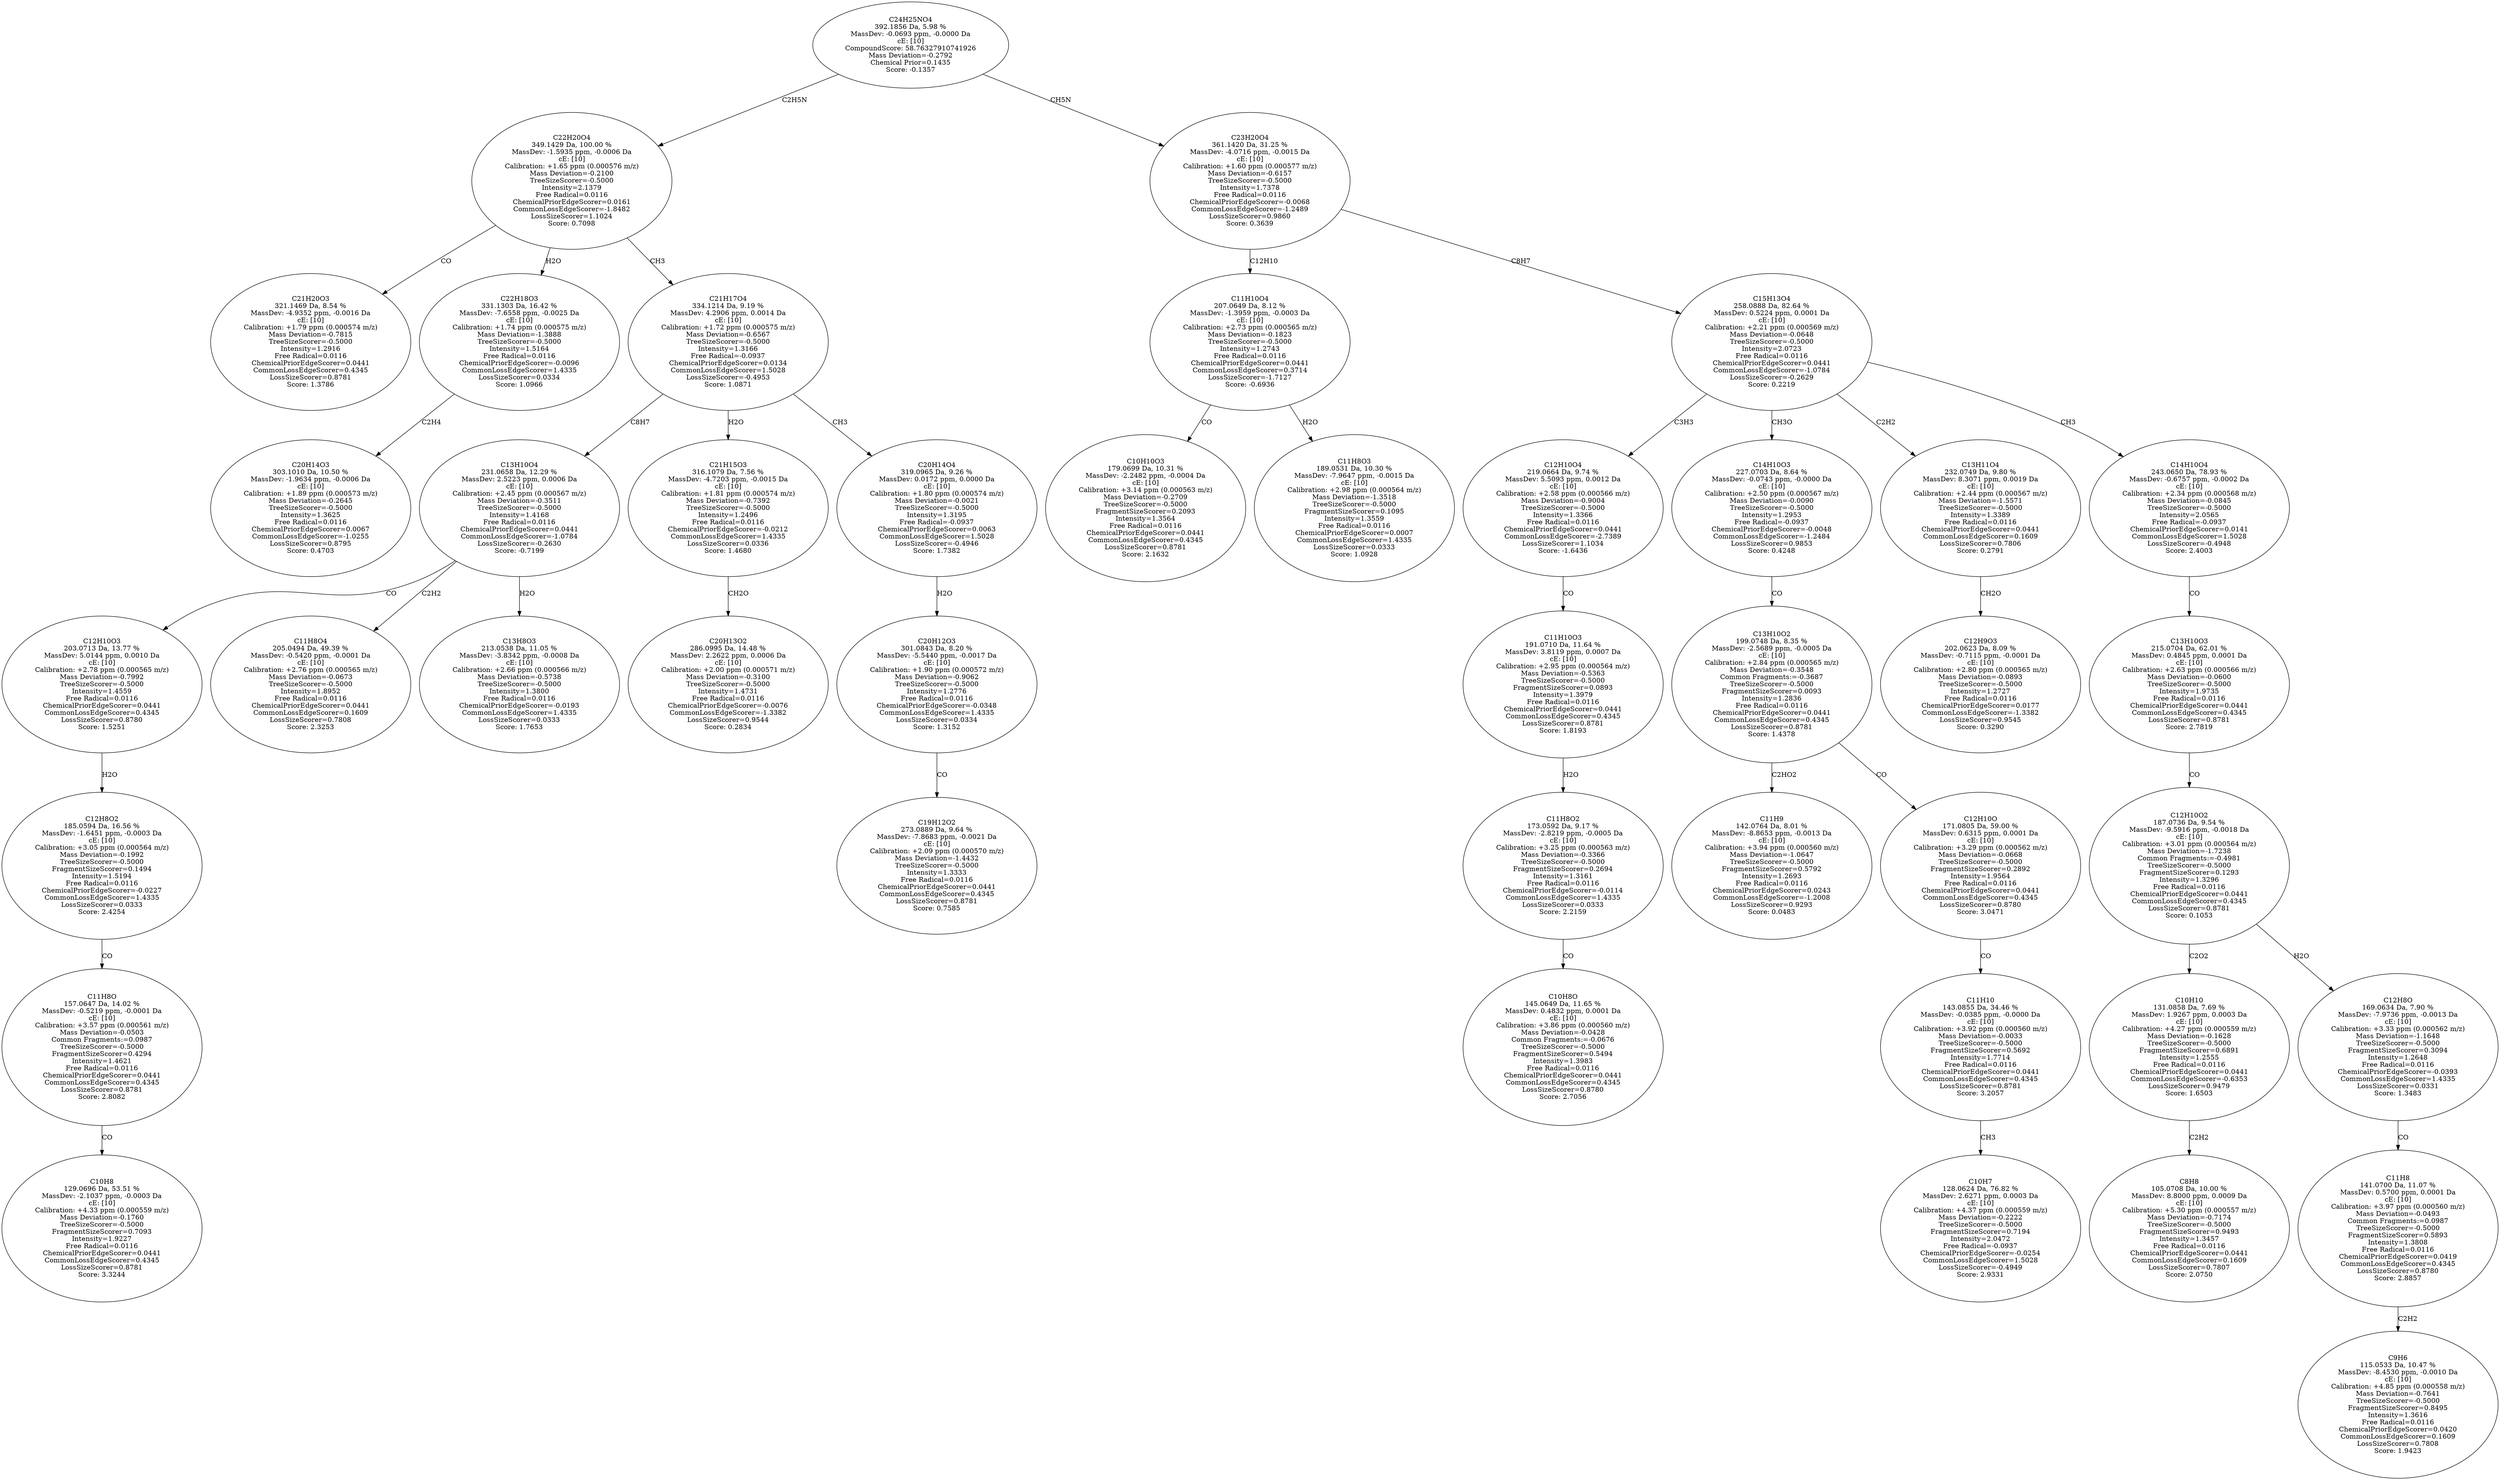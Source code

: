 strict digraph {
v1 [label="C21H20O3\n321.1469 Da, 8.54 %\nMassDev: -4.9352 ppm, -0.0016 Da\ncE: [10]\nCalibration: +1.79 ppm (0.000574 m/z)\nMass Deviation=-0.7815\nTreeSizeScorer=-0.5000\nIntensity=1.2916\nFree Radical=0.0116\nChemicalPriorEdgeScorer=0.0441\nCommonLossEdgeScorer=0.4345\nLossSizeScorer=0.8781\nScore: 1.3786"];
v2 [label="C20H14O3\n303.1010 Da, 10.50 %\nMassDev: -1.9634 ppm, -0.0006 Da\ncE: [10]\nCalibration: +1.89 ppm (0.000573 m/z)\nMass Deviation=-0.2645\nTreeSizeScorer=-0.5000\nIntensity=1.3625\nFree Radical=0.0116\nChemicalPriorEdgeScorer=0.0067\nCommonLossEdgeScorer=-1.0255\nLossSizeScorer=0.8795\nScore: 0.4703"];
v3 [label="C22H18O3\n331.1303 Da, 16.42 %\nMassDev: -7.6558 ppm, -0.0025 Da\ncE: [10]\nCalibration: +1.74 ppm (0.000575 m/z)\nMass Deviation=-1.3888\nTreeSizeScorer=-0.5000\nIntensity=1.5164\nFree Radical=0.0116\nChemicalPriorEdgeScorer=-0.0096\nCommonLossEdgeScorer=1.4335\nLossSizeScorer=0.0334\nScore: 1.0966"];
v4 [label="C10H8\n129.0696 Da, 53.51 %\nMassDev: -2.1037 ppm, -0.0003 Da\ncE: [10]\nCalibration: +4.33 ppm (0.000559 m/z)\nMass Deviation=-0.1760\nTreeSizeScorer=-0.5000\nFragmentSizeScorer=0.7093\nIntensity=1.9227\nFree Radical=0.0116\nChemicalPriorEdgeScorer=0.0441\nCommonLossEdgeScorer=0.4345\nLossSizeScorer=0.8781\nScore: 3.3244"];
v5 [label="C11H8O\n157.0647 Da, 14.02 %\nMassDev: -0.5219 ppm, -0.0001 Da\ncE: [10]\nCalibration: +3.57 ppm (0.000561 m/z)\nMass Deviation=-0.0503\nCommon Fragments:=0.0987\nTreeSizeScorer=-0.5000\nFragmentSizeScorer=0.4294\nIntensity=1.4621\nFree Radical=0.0116\nChemicalPriorEdgeScorer=0.0441\nCommonLossEdgeScorer=0.4345\nLossSizeScorer=0.8781\nScore: 2.8082"];
v6 [label="C12H8O2\n185.0594 Da, 16.56 %\nMassDev: -1.6451 ppm, -0.0003 Da\ncE: [10]\nCalibration: +3.05 ppm (0.000564 m/z)\nMass Deviation=-0.1992\nTreeSizeScorer=-0.5000\nFragmentSizeScorer=0.1494\nIntensity=1.5194\nFree Radical=0.0116\nChemicalPriorEdgeScorer=-0.0227\nCommonLossEdgeScorer=1.4335\nLossSizeScorer=0.0333\nScore: 2.4254"];
v7 [label="C12H10O3\n203.0713 Da, 13.77 %\nMassDev: 5.0144 ppm, 0.0010 Da\ncE: [10]\nCalibration: +2.78 ppm (0.000565 m/z)\nMass Deviation=-0.7992\nTreeSizeScorer=-0.5000\nIntensity=1.4559\nFree Radical=0.0116\nChemicalPriorEdgeScorer=0.0441\nCommonLossEdgeScorer=0.4345\nLossSizeScorer=0.8780\nScore: 1.5251"];
v8 [label="C11H8O4\n205.0494 Da, 49.39 %\nMassDev: -0.5420 ppm, -0.0001 Da\ncE: [10]\nCalibration: +2.76 ppm (0.000565 m/z)\nMass Deviation=-0.0673\nTreeSizeScorer=-0.5000\nIntensity=1.8952\nFree Radical=0.0116\nChemicalPriorEdgeScorer=0.0441\nCommonLossEdgeScorer=0.1609\nLossSizeScorer=0.7808\nScore: 2.3253"];
v9 [label="C13H8O3\n213.0538 Da, 11.05 %\nMassDev: -3.8342 ppm, -0.0008 Da\ncE: [10]\nCalibration: +2.66 ppm (0.000566 m/z)\nMass Deviation=-0.5738\nTreeSizeScorer=-0.5000\nIntensity=1.3800\nFree Radical=0.0116\nChemicalPriorEdgeScorer=-0.0193\nCommonLossEdgeScorer=1.4335\nLossSizeScorer=0.0333\nScore: 1.7653"];
v10 [label="C13H10O4\n231.0658 Da, 12.29 %\nMassDev: 2.5223 ppm, 0.0006 Da\ncE: [10]\nCalibration: +2.45 ppm (0.000567 m/z)\nMass Deviation=-0.3511\nTreeSizeScorer=-0.5000\nIntensity=1.4168\nFree Radical=0.0116\nChemicalPriorEdgeScorer=0.0441\nCommonLossEdgeScorer=-1.0784\nLossSizeScorer=-0.2630\nScore: -0.7199"];
v11 [label="C20H13O2\n286.0995 Da, 14.48 %\nMassDev: 2.2622 ppm, 0.0006 Da\ncE: [10]\nCalibration: +2.00 ppm (0.000571 m/z)\nMass Deviation=-0.3100\nTreeSizeScorer=-0.5000\nIntensity=1.4731\nFree Radical=0.0116\nChemicalPriorEdgeScorer=-0.0076\nCommonLossEdgeScorer=-1.3382\nLossSizeScorer=0.9544\nScore: 0.2834"];
v12 [label="C21H15O3\n316.1079 Da, 7.56 %\nMassDev: -4.7203 ppm, -0.0015 Da\ncE: [10]\nCalibration: +1.81 ppm (0.000574 m/z)\nMass Deviation=-0.7392\nTreeSizeScorer=-0.5000\nIntensity=1.2496\nFree Radical=0.0116\nChemicalPriorEdgeScorer=-0.0212\nCommonLossEdgeScorer=1.4335\nLossSizeScorer=0.0336\nScore: 1.4680"];
v13 [label="C19H12O2\n273.0889 Da, 9.64 %\nMassDev: -7.8683 ppm, -0.0021 Da\ncE: [10]\nCalibration: +2.09 ppm (0.000570 m/z)\nMass Deviation=-1.4432\nTreeSizeScorer=-0.5000\nIntensity=1.3333\nFree Radical=0.0116\nChemicalPriorEdgeScorer=0.0441\nCommonLossEdgeScorer=0.4345\nLossSizeScorer=0.8781\nScore: 0.7585"];
v14 [label="C20H12O3\n301.0843 Da, 8.20 %\nMassDev: -5.5440 ppm, -0.0017 Da\ncE: [10]\nCalibration: +1.90 ppm (0.000572 m/z)\nMass Deviation=-0.9062\nTreeSizeScorer=-0.5000\nIntensity=1.2776\nFree Radical=0.0116\nChemicalPriorEdgeScorer=-0.0348\nCommonLossEdgeScorer=1.4335\nLossSizeScorer=0.0334\nScore: 1.3152"];
v15 [label="C20H14O4\n319.0965 Da, 9.26 %\nMassDev: 0.0172 ppm, 0.0000 Da\ncE: [10]\nCalibration: +1.80 ppm (0.000574 m/z)\nMass Deviation=-0.0021\nTreeSizeScorer=-0.5000\nIntensity=1.3195\nFree Radical=-0.0937\nChemicalPriorEdgeScorer=0.0063\nCommonLossEdgeScorer=1.5028\nLossSizeScorer=-0.4946\nScore: 1.7382"];
v16 [label="C21H17O4\n334.1214 Da, 9.19 %\nMassDev: 4.2906 ppm, 0.0014 Da\ncE: [10]\nCalibration: +1.72 ppm (0.000575 m/z)\nMass Deviation=-0.6567\nTreeSizeScorer=-0.5000\nIntensity=1.3166\nFree Radical=-0.0937\nChemicalPriorEdgeScorer=0.0134\nCommonLossEdgeScorer=1.5028\nLossSizeScorer=-0.4953\nScore: 1.0871"];
v17 [label="C22H20O4\n349.1429 Da, 100.00 %\nMassDev: -1.5935 ppm, -0.0006 Da\ncE: [10]\nCalibration: +1.65 ppm (0.000576 m/z)\nMass Deviation=-0.2100\nTreeSizeScorer=-0.5000\nIntensity=2.1379\nFree Radical=0.0116\nChemicalPriorEdgeScorer=0.0161\nCommonLossEdgeScorer=-1.8482\nLossSizeScorer=1.1024\nScore: 0.7098"];
v18 [label="C10H10O3\n179.0699 Da, 10.31 %\nMassDev: -2.2482 ppm, -0.0004 Da\ncE: [10]\nCalibration: +3.14 ppm (0.000563 m/z)\nMass Deviation=-0.2709\nTreeSizeScorer=-0.5000\nFragmentSizeScorer=0.2093\nIntensity=1.3564\nFree Radical=0.0116\nChemicalPriorEdgeScorer=0.0441\nCommonLossEdgeScorer=0.4345\nLossSizeScorer=0.8781\nScore: 2.1632"];
v19 [label="C11H8O3\n189.0531 Da, 10.30 %\nMassDev: -7.9647 ppm, -0.0015 Da\ncE: [10]\nCalibration: +2.98 ppm (0.000564 m/z)\nMass Deviation=-1.3518\nTreeSizeScorer=-0.5000\nFragmentSizeScorer=0.1095\nIntensity=1.3559\nFree Radical=0.0116\nChemicalPriorEdgeScorer=0.0007\nCommonLossEdgeScorer=1.4335\nLossSizeScorer=0.0333\nScore: 1.0928"];
v20 [label="C11H10O4\n207.0649 Da, 8.12 %\nMassDev: -1.3959 ppm, -0.0003 Da\ncE: [10]\nCalibration: +2.73 ppm (0.000565 m/z)\nMass Deviation=-0.1823\nTreeSizeScorer=-0.5000\nIntensity=1.2743\nFree Radical=0.0116\nChemicalPriorEdgeScorer=0.0441\nCommonLossEdgeScorer=0.3714\nLossSizeScorer=-1.7127\nScore: -0.6936"];
v21 [label="C10H8O\n145.0649 Da, 11.65 %\nMassDev: 0.4832 ppm, 0.0001 Da\ncE: [10]\nCalibration: +3.86 ppm (0.000560 m/z)\nMass Deviation=-0.0428\nCommon Fragments:=-0.0676\nTreeSizeScorer=-0.5000\nFragmentSizeScorer=0.5494\nIntensity=1.3983\nFree Radical=0.0116\nChemicalPriorEdgeScorer=0.0441\nCommonLossEdgeScorer=0.4345\nLossSizeScorer=0.8780\nScore: 2.7056"];
v22 [label="C11H8O2\n173.0592 Da, 9.17 %\nMassDev: -2.8219 ppm, -0.0005 Da\ncE: [10]\nCalibration: +3.25 ppm (0.000563 m/z)\nMass Deviation=-0.3366\nTreeSizeScorer=-0.5000\nFragmentSizeScorer=0.2694\nIntensity=1.3161\nFree Radical=0.0116\nChemicalPriorEdgeScorer=-0.0114\nCommonLossEdgeScorer=1.4335\nLossSizeScorer=0.0333\nScore: 2.2159"];
v23 [label="C11H10O3\n191.0710 Da, 11.64 %\nMassDev: 3.8119 ppm, 0.0007 Da\ncE: [10]\nCalibration: +2.95 ppm (0.000564 m/z)\nMass Deviation=-0.5363\nTreeSizeScorer=-0.5000\nFragmentSizeScorer=0.0893\nIntensity=1.3979\nFree Radical=0.0116\nChemicalPriorEdgeScorer=0.0441\nCommonLossEdgeScorer=0.4345\nLossSizeScorer=0.8781\nScore: 1.8193"];
v24 [label="C12H10O4\n219.0664 Da, 9.74 %\nMassDev: 5.5093 ppm, 0.0012 Da\ncE: [10]\nCalibration: +2.58 ppm (0.000566 m/z)\nMass Deviation=-0.9004\nTreeSizeScorer=-0.5000\nIntensity=1.3366\nFree Radical=0.0116\nChemicalPriorEdgeScorer=0.0441\nCommonLossEdgeScorer=-2.7389\nLossSizeScorer=1.1034\nScore: -1.6436"];
v25 [label="C11H9\n142.0764 Da, 8.01 %\nMassDev: -8.8653 ppm, -0.0013 Da\ncE: [10]\nCalibration: +3.94 ppm (0.000560 m/z)\nMass Deviation=-1.0647\nTreeSizeScorer=-0.5000\nFragmentSizeScorer=0.5792\nIntensity=1.2693\nFree Radical=0.0116\nChemicalPriorEdgeScorer=0.0243\nCommonLossEdgeScorer=-1.2008\nLossSizeScorer=0.9293\nScore: 0.0483"];
v26 [label="C10H7\n128.0624 Da, 76.82 %\nMassDev: 2.6271 ppm, 0.0003 Da\ncE: [10]\nCalibration: +4.37 ppm (0.000559 m/z)\nMass Deviation=-0.2222\nTreeSizeScorer=-0.5000\nFragmentSizeScorer=0.7194\nIntensity=2.0472\nFree Radical=-0.0937\nChemicalPriorEdgeScorer=-0.0254\nCommonLossEdgeScorer=1.5028\nLossSizeScorer=-0.4949\nScore: 2.9331"];
v27 [label="C11H10\n143.0855 Da, 34.46 %\nMassDev: -0.0385 ppm, -0.0000 Da\ncE: [10]\nCalibration: +3.92 ppm (0.000560 m/z)\nMass Deviation=-0.0033\nTreeSizeScorer=-0.5000\nFragmentSizeScorer=0.5692\nIntensity=1.7714\nFree Radical=0.0116\nChemicalPriorEdgeScorer=0.0441\nCommonLossEdgeScorer=0.4345\nLossSizeScorer=0.8781\nScore: 3.2057"];
v28 [label="C12H10O\n171.0805 Da, 59.00 %\nMassDev: 0.6315 ppm, 0.0001 Da\ncE: [10]\nCalibration: +3.29 ppm (0.000562 m/z)\nMass Deviation=-0.0668\nTreeSizeScorer=-0.5000\nFragmentSizeScorer=0.2892\nIntensity=1.9564\nFree Radical=0.0116\nChemicalPriorEdgeScorer=0.0441\nCommonLossEdgeScorer=0.4345\nLossSizeScorer=0.8780\nScore: 3.0471"];
v29 [label="C13H10O2\n199.0748 Da, 8.35 %\nMassDev: -2.5689 ppm, -0.0005 Da\ncE: [10]\nCalibration: +2.84 ppm (0.000565 m/z)\nMass Deviation=-0.3548\nCommon Fragments:=-0.3687\nTreeSizeScorer=-0.5000\nFragmentSizeScorer=0.0093\nIntensity=1.2836\nFree Radical=0.0116\nChemicalPriorEdgeScorer=0.0441\nCommonLossEdgeScorer=0.4345\nLossSizeScorer=0.8781\nScore: 1.4378"];
v30 [label="C14H10O3\n227.0703 Da, 8.64 %\nMassDev: -0.0743 ppm, -0.0000 Da\ncE: [10]\nCalibration: +2.50 ppm (0.000567 m/z)\nMass Deviation=-0.0090\nTreeSizeScorer=-0.5000\nIntensity=1.2953\nFree Radical=-0.0937\nChemicalPriorEdgeScorer=-0.0048\nCommonLossEdgeScorer=-1.2484\nLossSizeScorer=0.9853\nScore: 0.4248"];
v31 [label="C12H9O3\n202.0623 Da, 8.09 %\nMassDev: -0.7115 ppm, -0.0001 Da\ncE: [10]\nCalibration: +2.80 ppm (0.000565 m/z)\nMass Deviation=-0.0893\nTreeSizeScorer=-0.5000\nIntensity=1.2727\nFree Radical=0.0116\nChemicalPriorEdgeScorer=0.0177\nCommonLossEdgeScorer=-1.3382\nLossSizeScorer=0.9545\nScore: 0.3290"];
v32 [label="C13H11O4\n232.0749 Da, 9.80 %\nMassDev: 8.3071 ppm, 0.0019 Da\ncE: [10]\nCalibration: +2.44 ppm (0.000567 m/z)\nMass Deviation=-1.5571\nTreeSizeScorer=-0.5000\nIntensity=1.3389\nFree Radical=0.0116\nChemicalPriorEdgeScorer=0.0441\nCommonLossEdgeScorer=0.1609\nLossSizeScorer=0.7806\nScore: 0.2791"];
v33 [label="C8H8\n105.0708 Da, 10.00 %\nMassDev: 8.8000 ppm, 0.0009 Da\ncE: [10]\nCalibration: +5.30 ppm (0.000557 m/z)\nMass Deviation=-0.7174\nTreeSizeScorer=-0.5000\nFragmentSizeScorer=0.9493\nIntensity=1.3457\nFree Radical=0.0116\nChemicalPriorEdgeScorer=0.0441\nCommonLossEdgeScorer=0.1609\nLossSizeScorer=0.7807\nScore: 2.0750"];
v34 [label="C10H10\n131.0858 Da, 7.69 %\nMassDev: 1.9267 ppm, 0.0003 Da\ncE: [10]\nCalibration: +4.27 ppm (0.000559 m/z)\nMass Deviation=-0.1628\nTreeSizeScorer=-0.5000\nFragmentSizeScorer=0.6891\nIntensity=1.2555\nFree Radical=0.0116\nChemicalPriorEdgeScorer=0.0441\nCommonLossEdgeScorer=-0.6353\nLossSizeScorer=0.9479\nScore: 1.6503"];
v35 [label="C9H6\n115.0533 Da, 10.47 %\nMassDev: -8.4530 ppm, -0.0010 Da\ncE: [10]\nCalibration: +4.85 ppm (0.000558 m/z)\nMass Deviation=-0.7641\nTreeSizeScorer=-0.5000\nFragmentSizeScorer=0.8495\nIntensity=1.3616\nFree Radical=0.0116\nChemicalPriorEdgeScorer=0.0420\nCommonLossEdgeScorer=0.1609\nLossSizeScorer=0.7808\nScore: 1.9423"];
v36 [label="C11H8\n141.0700 Da, 11.07 %\nMassDev: 0.5700 ppm, 0.0001 Da\ncE: [10]\nCalibration: +3.97 ppm (0.000560 m/z)\nMass Deviation=-0.0493\nCommon Fragments:=0.0987\nTreeSizeScorer=-0.5000\nFragmentSizeScorer=0.5893\nIntensity=1.3808\nFree Radical=0.0116\nChemicalPriorEdgeScorer=0.0419\nCommonLossEdgeScorer=0.4345\nLossSizeScorer=0.8780\nScore: 2.8857"];
v37 [label="C12H8O\n169.0634 Da, 7.90 %\nMassDev: -7.9736 ppm, -0.0013 Da\ncE: [10]\nCalibration: +3.33 ppm (0.000562 m/z)\nMass Deviation=-1.1648\nTreeSizeScorer=-0.5000\nFragmentSizeScorer=0.3094\nIntensity=1.2648\nFree Radical=0.0116\nChemicalPriorEdgeScorer=-0.0393\nCommonLossEdgeScorer=1.4335\nLossSizeScorer=0.0331\nScore: 1.3483"];
v38 [label="C12H10O2\n187.0736 Da, 9.54 %\nMassDev: -9.5916 ppm, -0.0018 Da\ncE: [10]\nCalibration: +3.01 ppm (0.000564 m/z)\nMass Deviation=-1.7238\nCommon Fragments:=-0.4981\nTreeSizeScorer=-0.5000\nFragmentSizeScorer=0.1293\nIntensity=1.3296\nFree Radical=0.0116\nChemicalPriorEdgeScorer=0.0441\nCommonLossEdgeScorer=0.4345\nLossSizeScorer=0.8781\nScore: 0.1053"];
v39 [label="C13H10O3\n215.0704 Da, 62.01 %\nMassDev: 0.4845 ppm, 0.0001 Da\ncE: [10]\nCalibration: +2.63 ppm (0.000566 m/z)\nMass Deviation=-0.0600\nTreeSizeScorer=-0.5000\nIntensity=1.9735\nFree Radical=0.0116\nChemicalPriorEdgeScorer=0.0441\nCommonLossEdgeScorer=0.4345\nLossSizeScorer=0.8781\nScore: 2.7819"];
v40 [label="C14H10O4\n243.0650 Da, 78.93 %\nMassDev: -0.6757 ppm, -0.0002 Da\ncE: [10]\nCalibration: +2.34 ppm (0.000568 m/z)\nMass Deviation=-0.0845\nTreeSizeScorer=-0.5000\nIntensity=2.0565\nFree Radical=-0.0937\nChemicalPriorEdgeScorer=0.0141\nCommonLossEdgeScorer=1.5028\nLossSizeScorer=-0.4948\nScore: 2.4003"];
v41 [label="C15H13O4\n258.0888 Da, 82.64 %\nMassDev: 0.5224 ppm, 0.0001 Da\ncE: [10]\nCalibration: +2.21 ppm (0.000569 m/z)\nMass Deviation=-0.0648\nTreeSizeScorer=-0.5000\nIntensity=2.0723\nFree Radical=0.0116\nChemicalPriorEdgeScorer=0.0441\nCommonLossEdgeScorer=-1.0784\nLossSizeScorer=-0.2629\nScore: 0.2219"];
v42 [label="C23H20O4\n361.1420 Da, 31.25 %\nMassDev: -4.0716 ppm, -0.0015 Da\ncE: [10]\nCalibration: +1.60 ppm (0.000577 m/z)\nMass Deviation=-0.6157\nTreeSizeScorer=-0.5000\nIntensity=1.7378\nFree Radical=0.0116\nChemicalPriorEdgeScorer=-0.0068\nCommonLossEdgeScorer=-1.2489\nLossSizeScorer=0.9860\nScore: 0.3639"];
v43 [label="C24H25NO4\n392.1856 Da, 5.98 %\nMassDev: -0.0693 ppm, -0.0000 Da\ncE: [10]\nCompoundScore: 58.76327910741926\nMass Deviation=-0.2792\nChemical Prior=0.1435\nScore: -0.1357"];
v17 -> v1 [label="CO"];
v3 -> v2 [label="C2H4"];
v17 -> v3 [label="H2O"];
v5 -> v4 [label="CO"];
v6 -> v5 [label="CO"];
v7 -> v6 [label="H2O"];
v10 -> v7 [label="CO"];
v10 -> v8 [label="C2H2"];
v10 -> v9 [label="H2O"];
v16 -> v10 [label="C8H7"];
v12 -> v11 [label="CH2O"];
v16 -> v12 [label="H2O"];
v14 -> v13 [label="CO"];
v15 -> v14 [label="H2O"];
v16 -> v15 [label="CH3"];
v17 -> v16 [label="CH3"];
v43 -> v17 [label="C2H5N"];
v20 -> v18 [label="CO"];
v20 -> v19 [label="H2O"];
v42 -> v20 [label="C12H10"];
v22 -> v21 [label="CO"];
v23 -> v22 [label="H2O"];
v24 -> v23 [label="CO"];
v41 -> v24 [label="C3H3"];
v29 -> v25 [label="C2HO2"];
v27 -> v26 [label="CH3"];
v28 -> v27 [label="CO"];
v29 -> v28 [label="CO"];
v30 -> v29 [label="CO"];
v41 -> v30 [label="CH3O"];
v32 -> v31 [label="CH2O"];
v41 -> v32 [label="C2H2"];
v34 -> v33 [label="C2H2"];
v38 -> v34 [label="C2O2"];
v36 -> v35 [label="C2H2"];
v37 -> v36 [label="CO"];
v38 -> v37 [label="H2O"];
v39 -> v38 [label="CO"];
v40 -> v39 [label="CO"];
v41 -> v40 [label="CH3"];
v42 -> v41 [label="C8H7"];
v43 -> v42 [label="CH5N"];
}